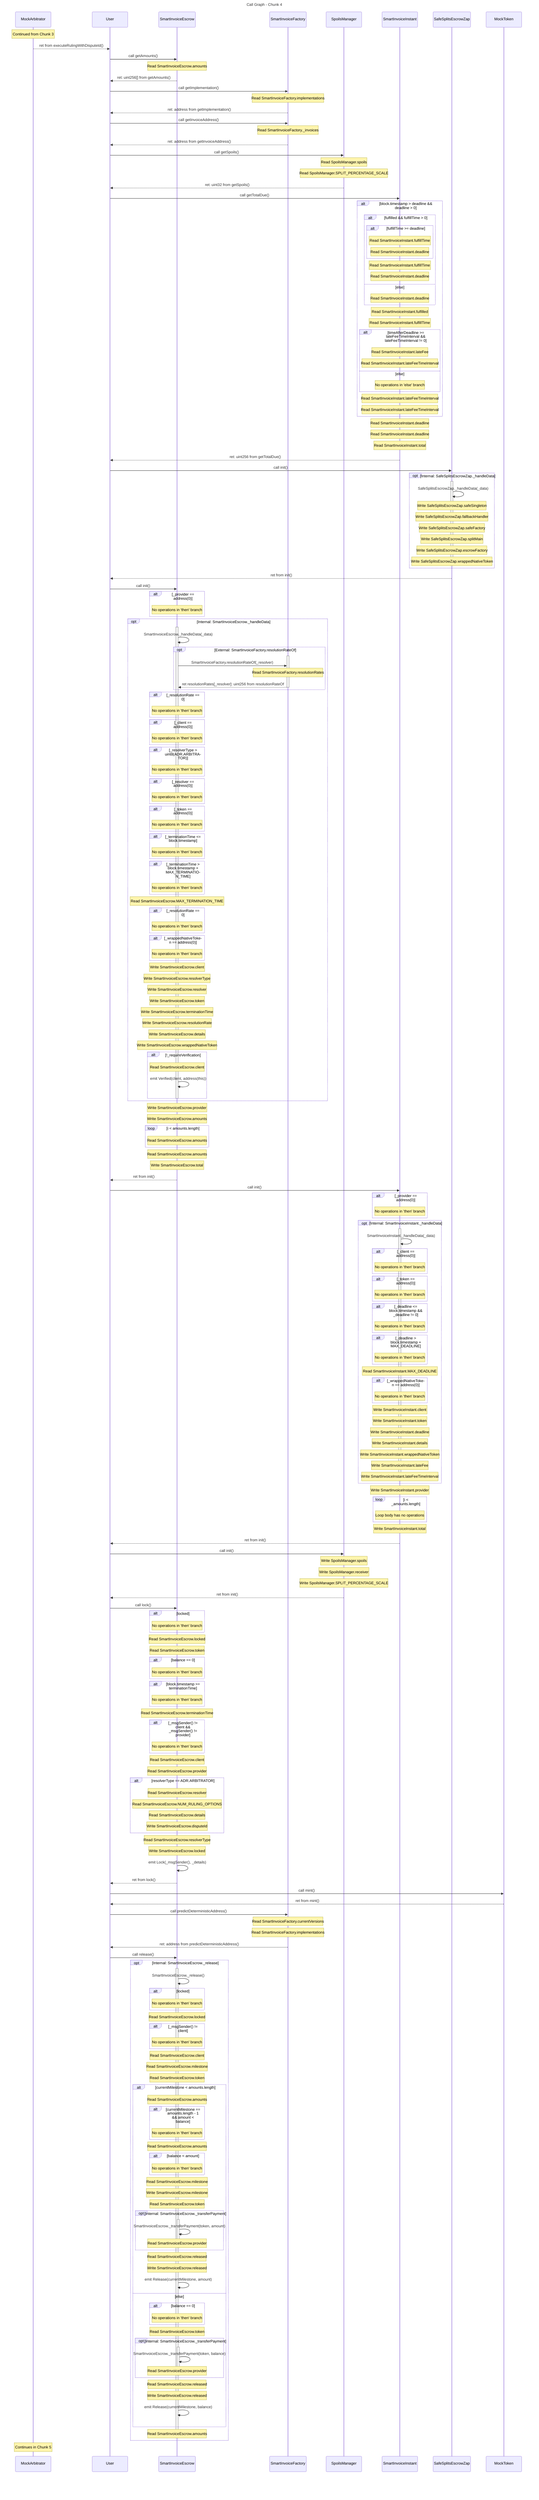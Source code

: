 sequenceDiagram
    %% Chunk 4 of 7 - Lines 668-915
    title Call Graph - Chunk 4

    participant MockArbitrator
    participant User
    participant SmartInvoiceEscrow
    participant SmartInvoiceFactory
    participant SpoilsManager
    participant SmartInvoiceInstant
    participant SafeSplitsEscrowZap
    participant MockToken

    Note over MockArbitrator: Continued from Chunk 3

MockArbitrator-->>User: ret from executeRulingWithDisputeId()
User->>SmartInvoiceEscrow: call getAmounts()
Note over SmartInvoiceEscrow: Read SmartInvoiceEscrow.amounts
SmartInvoiceEscrow-->>User: ret: uint256[] from getAmounts()
User->>SmartInvoiceFactory: call getImplementation()
Note over SmartInvoiceFactory: Read SmartInvoiceFactory.implementations
SmartInvoiceFactory-->>User: ret: address from getImplementation()
User->>SmartInvoiceFactory: call getInvoiceAddress()
Note over SmartInvoiceFactory: Read SmartInvoiceFactory._invoices
SmartInvoiceFactory-->>User: ret: address from getInvoiceAddress()
User->>SpoilsManager: call getSpoils()
Note over SpoilsManager: Read SpoilsManager.spoils
Note over SpoilsManager: Read SpoilsManager.SPLIT_PERCENTAGE_SCALE
SpoilsManager-->>User: ret: uint32 from getSpoils()
User->>SmartInvoiceInstant: call getTotalDue()
alt block.timestamp > deadline && deadline > 0
  alt fulfilled && fulfillTime > 0
    alt fulfillTime >= deadline
      Note over SmartInvoiceInstant: Read SmartInvoiceInstant.fulfillTime
      Note over SmartInvoiceInstant: Read SmartInvoiceInstant.deadline
    end
    Note over SmartInvoiceInstant: Read SmartInvoiceInstant.fulfillTime
    Note over SmartInvoiceInstant: Read SmartInvoiceInstant.deadline
  else else
    Note over SmartInvoiceInstant: Read SmartInvoiceInstant.deadline
  end
  Note over SmartInvoiceInstant: Read SmartInvoiceInstant.fulfilled
  Note over SmartInvoiceInstant: Read SmartInvoiceInstant.fulfillTime
  alt timeAfterDeadline >= lateFeeTimeInterval && lateFeeTimeInterval != 0
    Note over SmartInvoiceInstant: Read SmartInvoiceInstant.lateFee
    Note over SmartInvoiceInstant: Read SmartInvoiceInstant.lateFeeTimeInterval
  else else
    Note over SmartInvoiceInstant: No operations in 'else' branch
  end
  Note over SmartInvoiceInstant: Read SmartInvoiceInstant.lateFeeTimeInterval
  Note over SmartInvoiceInstant: Read SmartInvoiceInstant.lateFeeTimeInterval
end
Note over SmartInvoiceInstant: Read SmartInvoiceInstant.deadline
Note over SmartInvoiceInstant: Read SmartInvoiceInstant.deadline
Note over SmartInvoiceInstant: Read SmartInvoiceInstant.total
SmartInvoiceInstant-->>User: ret: uint256 from getTotalDue()
User->>SafeSplitsEscrowZap: call init()
opt Internal: SafeSplitsEscrowZap._handleData
  activate SafeSplitsEscrowZap
  SafeSplitsEscrowZap->>SafeSplitsEscrowZap: SafeSplitsEscrowZap._handleData(_data)
  Note over SafeSplitsEscrowZap: Write SafeSplitsEscrowZap.safeSingleton
  Note over SafeSplitsEscrowZap: Write SafeSplitsEscrowZap.fallbackHandler
  Note over SafeSplitsEscrowZap: Write SafeSplitsEscrowZap.safeFactory
  Note over SafeSplitsEscrowZap: Write SafeSplitsEscrowZap.splitMain
  Note over SafeSplitsEscrowZap: Write SafeSplitsEscrowZap.escrowFactory
  Note over SafeSplitsEscrowZap: Write SafeSplitsEscrowZap.wrappedNativeToken
  deactivate SafeSplitsEscrowZap
end
SafeSplitsEscrowZap-->>User: ret from init()
User->>SmartInvoiceEscrow: call init()
alt _provider == address(0)
  Note over SmartInvoiceEscrow: No operations in 'then' branch
end
opt Internal: SmartInvoiceEscrow._handleData
  activate SmartInvoiceEscrow
  SmartInvoiceEscrow->>SmartInvoiceEscrow: SmartInvoiceEscrow._handleData(_data)
  opt External: SmartInvoiceFactory.resolutionRateOf
    activate SmartInvoiceFactory
    SmartInvoiceEscrow->>SmartInvoiceFactory: SmartInvoiceFactory.resolutionRateOf(_resolver)
    Note over SmartInvoiceFactory: Read SmartInvoiceFactory.resolutionRates
    SmartInvoiceFactory-->>SmartInvoiceEscrow: ret resolutionRates[_resolver]: uint256 from resolutionRateOf
    deactivate SmartInvoiceFactory
  end
  alt _resolutionRate == 0
    Note over SmartInvoiceEscrow: No operations in 'then' branch
  end
  alt _client == address(0)
    Note over SmartInvoiceEscrow: No operations in 'then' branch
  end
  alt _resolverType > uint8(ADR.ARBITRATOR)
    Note over SmartInvoiceEscrow: No operations in 'then' branch
  end
  alt _resolver == address(0)
    Note over SmartInvoiceEscrow: No operations in 'then' branch
  end
  alt _token == address(0)
    Note over SmartInvoiceEscrow: No operations in 'then' branch
  end
  alt _terminationTime <= block.timestamp
    Note over SmartInvoiceEscrow: No operations in 'then' branch
  end
  alt _terminationTime > block.timestamp + MAX_TERMINATION_TIME
    Note over SmartInvoiceEscrow: No operations in 'then' branch
  end
  Note over SmartInvoiceEscrow: Read SmartInvoiceEscrow.MAX_TERMINATION_TIME
  alt _resolutionRate == 0
    Note over SmartInvoiceEscrow: No operations in 'then' branch
  end
  alt _wrappedNativeToken == address(0)
    Note over SmartInvoiceEscrow: No operations in 'then' branch
  end
  Note over SmartInvoiceEscrow: Write SmartInvoiceEscrow.client
  Note over SmartInvoiceEscrow: Write SmartInvoiceEscrow.resolverType
  Note over SmartInvoiceEscrow: Write SmartInvoiceEscrow.resolver
  Note over SmartInvoiceEscrow: Write SmartInvoiceEscrow.token
  Note over SmartInvoiceEscrow: Write SmartInvoiceEscrow.terminationTime
  Note over SmartInvoiceEscrow: Write SmartInvoiceEscrow.resolutionRate
  Note over SmartInvoiceEscrow: Write SmartInvoiceEscrow.details
  Note over SmartInvoiceEscrow: Write SmartInvoiceEscrow.wrappedNativeToken
  alt !_requireVerification
    Note over SmartInvoiceEscrow: Read SmartInvoiceEscrow.client
    SmartInvoiceEscrow->>SmartInvoiceEscrow: emit Verified(client, address(this))
  end
  deactivate SmartInvoiceEscrow
end
Note over SmartInvoiceEscrow: Write SmartInvoiceEscrow.provider
Note over SmartInvoiceEscrow: Write SmartInvoiceEscrow.amounts
loop i < amounts.length;
  Note over SmartInvoiceEscrow: Read SmartInvoiceEscrow.amounts
end
Note over SmartInvoiceEscrow: Read SmartInvoiceEscrow.amounts
Note over SmartInvoiceEscrow: Write SmartInvoiceEscrow.total
SmartInvoiceEscrow-->>User: ret from init()
User->>SmartInvoiceInstant: call init()
alt _provider == address(0)
  Note over SmartInvoiceInstant: No operations in 'then' branch
end
opt Internal: SmartInvoiceInstant._handleData
  activate SmartInvoiceInstant
  SmartInvoiceInstant->>SmartInvoiceInstant: SmartInvoiceInstant._handleData(_data)
  alt _client == address(0)
    Note over SmartInvoiceInstant: No operations in 'then' branch
  end
  alt _token == address(0)
    Note over SmartInvoiceInstant: No operations in 'then' branch
  end
  alt _deadline <= block.timestamp && _deadline != 0
    Note over SmartInvoiceInstant: No operations in 'then' branch
  end
  alt _deadline > block.timestamp + MAX_DEADLINE
    Note over SmartInvoiceInstant: No operations in 'then' branch
  end
  Note over SmartInvoiceInstant: Read SmartInvoiceInstant.MAX_DEADLINE
  alt _wrappedNativeToken == address(0)
    Note over SmartInvoiceInstant: No operations in 'then' branch
  end
  Note over SmartInvoiceInstant: Write SmartInvoiceInstant.client
  Note over SmartInvoiceInstant: Write SmartInvoiceInstant.token
  Note over SmartInvoiceInstant: Write SmartInvoiceInstant.deadline
  Note over SmartInvoiceInstant: Write SmartInvoiceInstant.details
  Note over SmartInvoiceInstant: Write SmartInvoiceInstant.wrappedNativeToken
  Note over SmartInvoiceInstant: Write SmartInvoiceInstant.lateFee
  Note over SmartInvoiceInstant: Write SmartInvoiceInstant.lateFeeTimeInterval
  deactivate SmartInvoiceInstant
end
Note over SmartInvoiceInstant: Write SmartInvoiceInstant.provider
loop i < _amounts.length;
  Note over SmartInvoiceInstant: Loop body has no operations
end
Note over SmartInvoiceInstant: Write SmartInvoiceInstant.total
SmartInvoiceInstant-->>User: ret from init()
User->>SpoilsManager: call init()
Note over SpoilsManager: Write SpoilsManager.spoils
Note over SpoilsManager: Write SpoilsManager.receiver
Note over SpoilsManager: Write SpoilsManager.SPLIT_PERCENTAGE_SCALE
SpoilsManager-->>User: ret from init()
User->>SmartInvoiceEscrow: call lock()
alt locked
  Note over SmartInvoiceEscrow: No operations in 'then' branch
end
Note over SmartInvoiceEscrow: Read SmartInvoiceEscrow.locked
Note over SmartInvoiceEscrow: Read SmartInvoiceEscrow.token
alt balance == 0
  Note over SmartInvoiceEscrow: No operations in 'then' branch
end
alt block.timestamp >= terminationTime
  Note over SmartInvoiceEscrow: No operations in 'then' branch
end
Note over SmartInvoiceEscrow: Read SmartInvoiceEscrow.terminationTime
alt _msgSender() != client && _msgSender() != provider
  Note over SmartInvoiceEscrow: No operations in 'then' branch
end
Note over SmartInvoiceEscrow: Read SmartInvoiceEscrow.client
Note over SmartInvoiceEscrow: Read SmartInvoiceEscrow.provider
alt resolverType == ADR.ARBITRATOR
  Note over SmartInvoiceEscrow: Read SmartInvoiceEscrow.resolver
  Note over SmartInvoiceEscrow: Read SmartInvoiceEscrow.NUM_RULING_OPTIONS
  Note over SmartInvoiceEscrow: Read SmartInvoiceEscrow.details
  Note over SmartInvoiceEscrow: Write SmartInvoiceEscrow.disputeId
end
Note over SmartInvoiceEscrow: Read SmartInvoiceEscrow.resolverType
Note over SmartInvoiceEscrow: Write SmartInvoiceEscrow.locked
SmartInvoiceEscrow->>SmartInvoiceEscrow: emit Lock(_msgSender(), _details)
SmartInvoiceEscrow-->>User: ret from lock()
User->>MockToken: call mint()
MockToken-->>User: ret from mint()
User->>SmartInvoiceFactory: call predictDeterministicAddress()
Note over SmartInvoiceFactory: Read SmartInvoiceFactory.currentVersions
Note over SmartInvoiceFactory: Read SmartInvoiceFactory.implementations
SmartInvoiceFactory-->>User: ret: address from predictDeterministicAddress()
User->>SmartInvoiceEscrow: call release()
opt Internal: SmartInvoiceEscrow._release
  activate SmartInvoiceEscrow
  SmartInvoiceEscrow->>SmartInvoiceEscrow: SmartInvoiceEscrow._release()
  alt locked
    Note over SmartInvoiceEscrow: No operations in 'then' branch
  end
  Note over SmartInvoiceEscrow: Read SmartInvoiceEscrow.locked
  alt _msgSender() != client
    Note over SmartInvoiceEscrow: No operations in 'then' branch
  end
  Note over SmartInvoiceEscrow: Read SmartInvoiceEscrow.client
  Note over SmartInvoiceEscrow: Read SmartInvoiceEscrow.milestone
  Note over SmartInvoiceEscrow: Read SmartInvoiceEscrow.token
  alt currentMilestone < amounts.length
    Note over SmartInvoiceEscrow: Read SmartInvoiceEscrow.amounts
    alt currentMilestone == amounts.length - 1 && amount < balance
      Note over SmartInvoiceEscrow: No operations in 'then' branch
    end
    Note over SmartInvoiceEscrow: Read SmartInvoiceEscrow.amounts
    alt balance < amount
      Note over SmartInvoiceEscrow: No operations in 'then' branch
    end
    Note over SmartInvoiceEscrow: Read SmartInvoiceEscrow.milestone
    Note over SmartInvoiceEscrow: Write SmartInvoiceEscrow.milestone
    Note over SmartInvoiceEscrow: Read SmartInvoiceEscrow.token
    opt Internal: SmartInvoiceEscrow._transferPayment
      activate SmartInvoiceEscrow
      SmartInvoiceEscrow->>SmartInvoiceEscrow: SmartInvoiceEscrow._transferPayment(token, amount)
      Note over SmartInvoiceEscrow: Read SmartInvoiceEscrow.provider
      deactivate SmartInvoiceEscrow
    end
    Note over SmartInvoiceEscrow: Read SmartInvoiceEscrow.released
    Note over SmartInvoiceEscrow: Write SmartInvoiceEscrow.released
    SmartInvoiceEscrow->>SmartInvoiceEscrow: emit Release(currentMilestone, amount)
  else else
    alt balance == 0
      Note over SmartInvoiceEscrow: No operations in 'then' branch
    end
    Note over SmartInvoiceEscrow: Read SmartInvoiceEscrow.token
    opt Internal: SmartInvoiceEscrow._transferPayment
      activate SmartInvoiceEscrow
      SmartInvoiceEscrow->>SmartInvoiceEscrow: SmartInvoiceEscrow._transferPayment(token, balance)
      Note over SmartInvoiceEscrow: Read SmartInvoiceEscrow.provider
      deactivate SmartInvoiceEscrow
    end
    Note over SmartInvoiceEscrow: Read SmartInvoiceEscrow.released
    Note over SmartInvoiceEscrow: Write SmartInvoiceEscrow.released
    SmartInvoiceEscrow->>SmartInvoiceEscrow: emit Release(currentMilestone, balance)
  end
  Note over SmartInvoiceEscrow: Read SmartInvoiceEscrow.amounts
  deactivate SmartInvoiceEscrow
end

    Note over MockArbitrator: Continues in Chunk 5

    %% Lines: 668-915
    %% Participants: 8